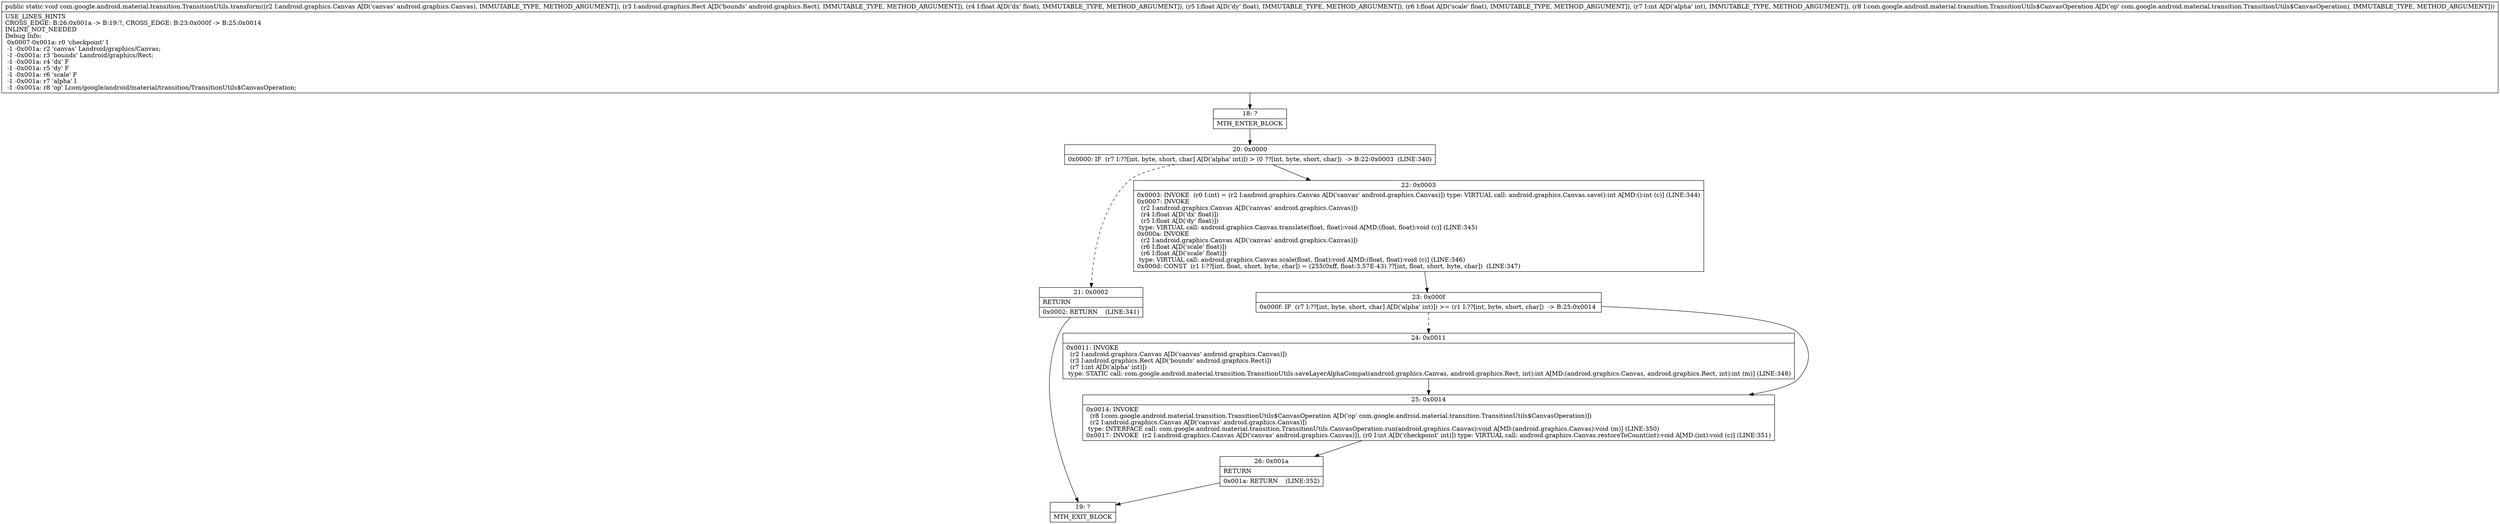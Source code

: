 digraph "CFG forcom.google.android.material.transition.TransitionUtils.transform(Landroid\/graphics\/Canvas;Landroid\/graphics\/Rect;FFFILcom\/google\/android\/material\/transition\/TransitionUtils$CanvasOperation;)V" {
Node_18 [shape=record,label="{18\:\ ?|MTH_ENTER_BLOCK\l}"];
Node_20 [shape=record,label="{20\:\ 0x0000|0x0000: IF  (r7 I:??[int, byte, short, char] A[D('alpha' int)]) \> (0 ??[int, byte, short, char])  \-\> B:22:0x0003  (LINE:340)\l}"];
Node_21 [shape=record,label="{21\:\ 0x0002|RETURN\l|0x0002: RETURN    (LINE:341)\l}"];
Node_19 [shape=record,label="{19\:\ ?|MTH_EXIT_BLOCK\l}"];
Node_22 [shape=record,label="{22\:\ 0x0003|0x0003: INVOKE  (r0 I:int) = (r2 I:android.graphics.Canvas A[D('canvas' android.graphics.Canvas)]) type: VIRTUAL call: android.graphics.Canvas.save():int A[MD:():int (c)] (LINE:344)\l0x0007: INVOKE  \l  (r2 I:android.graphics.Canvas A[D('canvas' android.graphics.Canvas)])\l  (r4 I:float A[D('dx' float)])\l  (r5 I:float A[D('dy' float)])\l type: VIRTUAL call: android.graphics.Canvas.translate(float, float):void A[MD:(float, float):void (c)] (LINE:345)\l0x000a: INVOKE  \l  (r2 I:android.graphics.Canvas A[D('canvas' android.graphics.Canvas)])\l  (r6 I:float A[D('scale' float)])\l  (r6 I:float A[D('scale' float)])\l type: VIRTUAL call: android.graphics.Canvas.scale(float, float):void A[MD:(float, float):void (c)] (LINE:346)\l0x000d: CONST  (r1 I:??[int, float, short, byte, char]) = (255(0xff, float:3.57E\-43) ??[int, float, short, byte, char])  (LINE:347)\l}"];
Node_23 [shape=record,label="{23\:\ 0x000f|0x000f: IF  (r7 I:??[int, byte, short, char] A[D('alpha' int)]) \>= (r1 I:??[int, byte, short, char])  \-\> B:25:0x0014 \l}"];
Node_24 [shape=record,label="{24\:\ 0x0011|0x0011: INVOKE  \l  (r2 I:android.graphics.Canvas A[D('canvas' android.graphics.Canvas)])\l  (r3 I:android.graphics.Rect A[D('bounds' android.graphics.Rect)])\l  (r7 I:int A[D('alpha' int)])\l type: STATIC call: com.google.android.material.transition.TransitionUtils.saveLayerAlphaCompat(android.graphics.Canvas, android.graphics.Rect, int):int A[MD:(android.graphics.Canvas, android.graphics.Rect, int):int (m)] (LINE:348)\l}"];
Node_25 [shape=record,label="{25\:\ 0x0014|0x0014: INVOKE  \l  (r8 I:com.google.android.material.transition.TransitionUtils$CanvasOperation A[D('op' com.google.android.material.transition.TransitionUtils$CanvasOperation)])\l  (r2 I:android.graphics.Canvas A[D('canvas' android.graphics.Canvas)])\l type: INTERFACE call: com.google.android.material.transition.TransitionUtils.CanvasOperation.run(android.graphics.Canvas):void A[MD:(android.graphics.Canvas):void (m)] (LINE:350)\l0x0017: INVOKE  (r2 I:android.graphics.Canvas A[D('canvas' android.graphics.Canvas)]), (r0 I:int A[D('checkpoint' int)]) type: VIRTUAL call: android.graphics.Canvas.restoreToCount(int):void A[MD:(int):void (c)] (LINE:351)\l}"];
Node_26 [shape=record,label="{26\:\ 0x001a|RETURN\l|0x001a: RETURN    (LINE:352)\l}"];
MethodNode[shape=record,label="{public static void com.google.android.material.transition.TransitionUtils.transform((r2 I:android.graphics.Canvas A[D('canvas' android.graphics.Canvas), IMMUTABLE_TYPE, METHOD_ARGUMENT]), (r3 I:android.graphics.Rect A[D('bounds' android.graphics.Rect), IMMUTABLE_TYPE, METHOD_ARGUMENT]), (r4 I:float A[D('dx' float), IMMUTABLE_TYPE, METHOD_ARGUMENT]), (r5 I:float A[D('dy' float), IMMUTABLE_TYPE, METHOD_ARGUMENT]), (r6 I:float A[D('scale' float), IMMUTABLE_TYPE, METHOD_ARGUMENT]), (r7 I:int A[D('alpha' int), IMMUTABLE_TYPE, METHOD_ARGUMENT]), (r8 I:com.google.android.material.transition.TransitionUtils$CanvasOperation A[D('op' com.google.android.material.transition.TransitionUtils$CanvasOperation), IMMUTABLE_TYPE, METHOD_ARGUMENT]))  | USE_LINES_HINTS\lCROSS_EDGE: B:26:0x001a \-\> B:19:?, CROSS_EDGE: B:23:0x000f \-\> B:25:0x0014\lINLINE_NOT_NEEDED\lDebug Info:\l  0x0007\-0x001a: r0 'checkpoint' I\l  \-1 \-0x001a: r2 'canvas' Landroid\/graphics\/Canvas;\l  \-1 \-0x001a: r3 'bounds' Landroid\/graphics\/Rect;\l  \-1 \-0x001a: r4 'dx' F\l  \-1 \-0x001a: r5 'dy' F\l  \-1 \-0x001a: r6 'scale' F\l  \-1 \-0x001a: r7 'alpha' I\l  \-1 \-0x001a: r8 'op' Lcom\/google\/android\/material\/transition\/TransitionUtils$CanvasOperation;\l}"];
MethodNode -> Node_18;Node_18 -> Node_20;
Node_20 -> Node_21[style=dashed];
Node_20 -> Node_22;
Node_21 -> Node_19;
Node_22 -> Node_23;
Node_23 -> Node_24[style=dashed];
Node_23 -> Node_25;
Node_24 -> Node_25;
Node_25 -> Node_26;
Node_26 -> Node_19;
}

